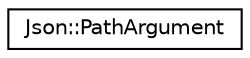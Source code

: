 digraph "Graphical Class Hierarchy"
{
  edge [fontname="Helvetica",fontsize="10",labelfontname="Helvetica",labelfontsize="10"];
  node [fontname="Helvetica",fontsize="10",shape=record];
  rankdir="LR";
  Node1 [label="Json::PathArgument",height=0.2,width=0.4,color="black", fillcolor="white", style="filled",URL="$classJson_1_1PathArgument.html",tooltip="Experimental and untested: represents an element of the \"path\" to access a node. "];
}
